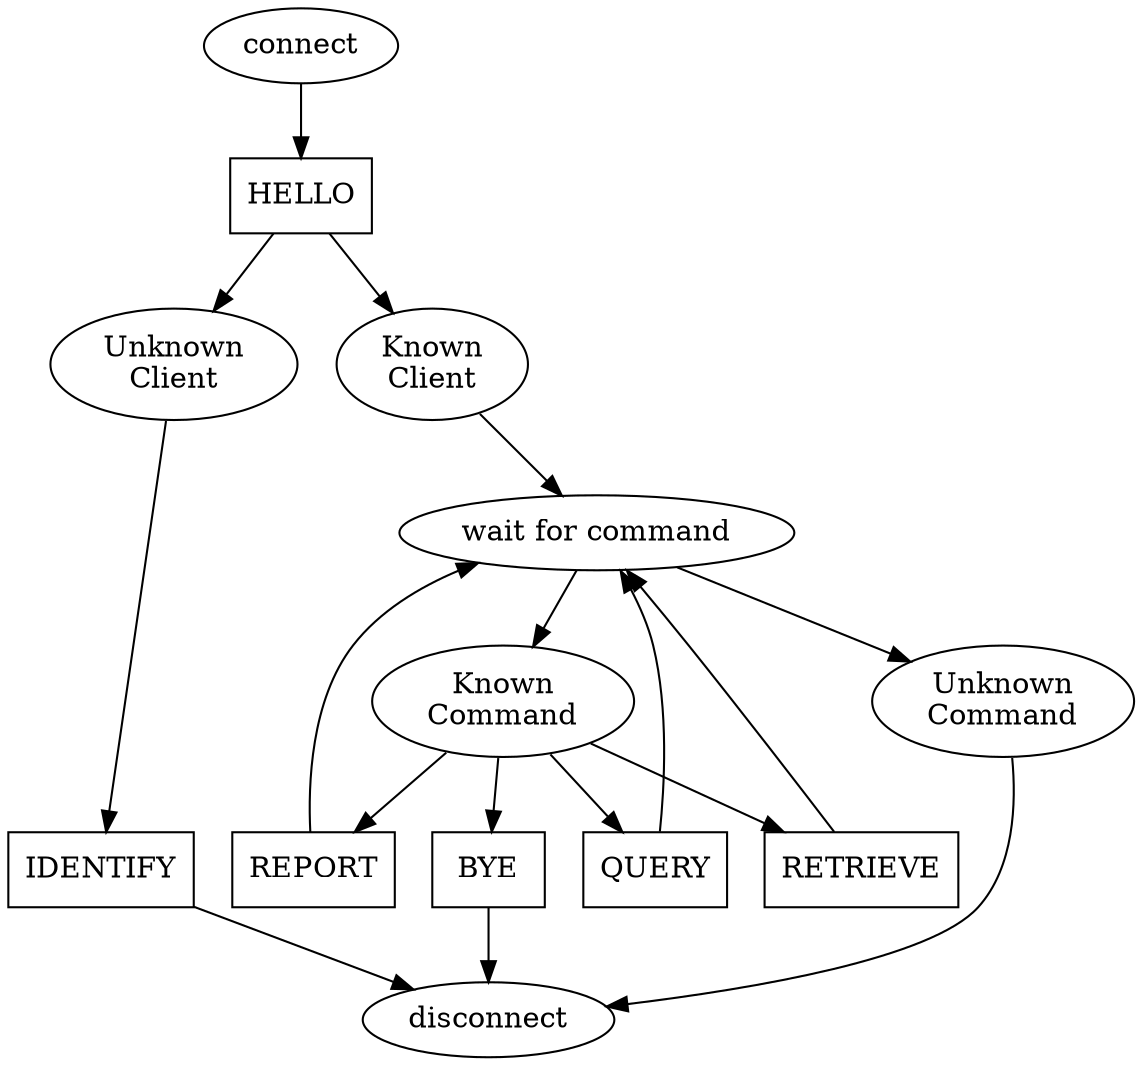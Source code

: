 digraph protocol {

	node [shape=ellipse];
	connect;
	disconnect;
	main [label="wait for command"];

	{ rank=same;
		known_client [label="Known\nClient"];
		unknown_client [label="Unknown\nClient"];
	};
	{ rank=same;
		known_command [label="Known\nCommand"];
		unknown_command [label="Unknown\nCommand"];
	};

	node [shape=rect];
	HELLO;

	{ rank=same;
		IDENTIFY;

		BYE;
		QUERY;
		RETRIEVE;
		REPORT;
	};

	connect -> HELLO;
	HELLO -> known_client -> main;
	HELLO -> unknown_client -> IDENTIFY -> disconnect;

	main -> unknown_command -> disconnect;
	main -> known_command;

	known_command -> BYE -> disconnect;
	known_command -> QUERY -> main;
	known_command -> RETRIEVE -> main;
	known_command -> REPORT -> main;
}

